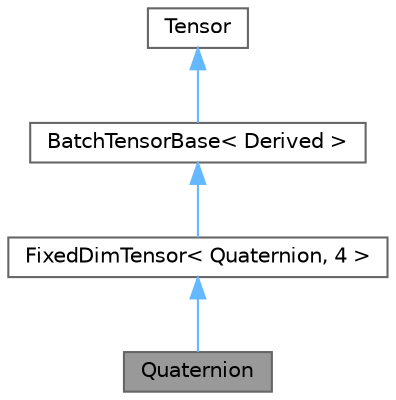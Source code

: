 digraph "Quaternion"
{
 // LATEX_PDF_SIZE
  bgcolor="transparent";
  edge [fontname=Helvetica,fontsize=10,labelfontname=Helvetica,labelfontsize=10];
  node [fontname=Helvetica,fontsize=10,shape=box,height=0.2,width=0.4];
  Node1 [id="Node000001",label="Quaternion",height=0.2,width=0.4,color="gray40", fillcolor="grey60", style="filled", fontcolor="black",tooltip="A batched quaternion."];
  Node2 -> Node1 [id="edge1_Node000001_Node000002",dir="back",color="steelblue1",style="solid",tooltip=" "];
  Node2 [id="Node000002",label="FixedDimTensor\< Quaternion, 4 \>",height=0.2,width=0.4,color="gray40", fillcolor="white", style="filled",URL="$classneml2_1_1FixedDimTensor.html",tooltip=" "];
  Node3 -> Node2 [id="edge2_Node000002_Node000003",dir="back",color="steelblue1",style="solid",tooltip=" "];
  Node3 [id="Node000003",label="BatchTensorBase\< Derived \>",height=0.2,width=0.4,color="gray40", fillcolor="white", style="filled",URL="$classneml2_1_1BatchTensorBase.html",tooltip="NEML2's enhanced tensor type."];
  Node4 -> Node3 [id="edge3_Node000003_Node000004",dir="back",color="steelblue1",style="solid",tooltip=" "];
  Node4 [id="Node000004",label="Tensor",height=0.2,width=0.4,color="gray40", fillcolor="white", style="filled",tooltip=" "];
}
